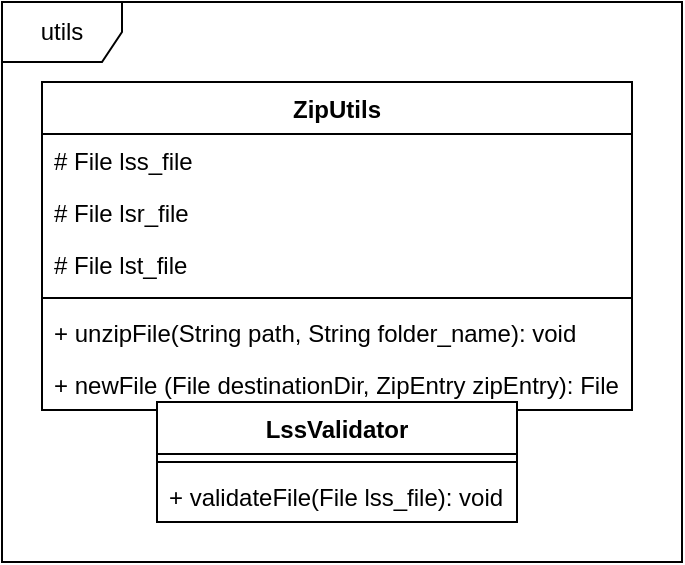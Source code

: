 <mxfile version="14.6.13" type="device"><diagram id="HKoT06aQce-Vnku4ZiUC" name="Page-1"><mxGraphModel dx="1422" dy="880" grid="1" gridSize="10" guides="1" tooltips="1" connect="1" arrows="1" fold="1" page="1" pageScale="1" pageWidth="850" pageHeight="1100" math="0" shadow="0"><root><mxCell id="0"/><mxCell id="1" parent="0"/><mxCell id="ehcYKMkj3J96kIKKZRS7-1" value="utils" style="shape=umlFrame;whiteSpace=wrap;html=1;" parent="1" vertex="1"><mxGeometry x="190" y="320" width="340" height="280" as="geometry"/></mxCell><mxCell id="ehcYKMkj3J96kIKKZRS7-2" value="ZipUtils" style="swimlane;fontStyle=1;align=center;verticalAlign=top;childLayout=stackLayout;horizontal=1;startSize=26;horizontalStack=0;resizeParent=1;resizeParentMax=0;resizeLast=0;collapsible=1;marginBottom=0;" parent="1" vertex="1"><mxGeometry x="210" y="360" width="295" height="164" as="geometry"/></mxCell><mxCell id="ehcYKMkj3J96kIKKZRS7-3" value="# File lss_file" style="text;strokeColor=none;fillColor=none;align=left;verticalAlign=top;spacingLeft=4;spacingRight=4;overflow=hidden;rotatable=0;points=[[0,0.5],[1,0.5]];portConstraint=eastwest;" parent="ehcYKMkj3J96kIKKZRS7-2" vertex="1"><mxGeometry y="26" width="295" height="26" as="geometry"/></mxCell><mxCell id="BMAdxIamM1CU5TR4t7ut-1" value="# File lsr_file" style="text;strokeColor=none;fillColor=none;align=left;verticalAlign=top;spacingLeft=4;spacingRight=4;overflow=hidden;rotatable=0;points=[[0,0.5],[1,0.5]];portConstraint=eastwest;" vertex="1" parent="ehcYKMkj3J96kIKKZRS7-2"><mxGeometry y="52" width="295" height="26" as="geometry"/></mxCell><mxCell id="ehcYKMkj3J96kIKKZRS7-6" value="# File lst_file" style="text;strokeColor=none;fillColor=none;align=left;verticalAlign=top;spacingLeft=4;spacingRight=4;overflow=hidden;rotatable=0;points=[[0,0.5],[1,0.5]];portConstraint=eastwest;" parent="ehcYKMkj3J96kIKKZRS7-2" vertex="1"><mxGeometry y="78" width="295" height="26" as="geometry"/></mxCell><mxCell id="ehcYKMkj3J96kIKKZRS7-4" value="" style="line;strokeWidth=1;fillColor=none;align=left;verticalAlign=middle;spacingTop=-1;spacingLeft=3;spacingRight=3;rotatable=0;labelPosition=right;points=[];portConstraint=eastwest;" parent="ehcYKMkj3J96kIKKZRS7-2" vertex="1"><mxGeometry y="104" width="295" height="8" as="geometry"/></mxCell><mxCell id="ehcYKMkj3J96kIKKZRS7-5" value="+ unzipFile(String path, String folder_name): void" style="text;strokeColor=none;fillColor=none;align=left;verticalAlign=top;spacingLeft=4;spacingRight=4;overflow=hidden;rotatable=0;points=[[0,0.5],[1,0.5]];portConstraint=eastwest;" parent="ehcYKMkj3J96kIKKZRS7-2" vertex="1"><mxGeometry y="112" width="295" height="26" as="geometry"/></mxCell><mxCell id="ehcYKMkj3J96kIKKZRS7-7" value="+ newFile (File destinationDir, ZipEntry zipEntry): File" style="text;strokeColor=none;fillColor=none;align=left;verticalAlign=top;spacingLeft=4;spacingRight=4;overflow=hidden;rotatable=0;points=[[0,0.5],[1,0.5]];portConstraint=eastwest;" parent="ehcYKMkj3J96kIKKZRS7-2" vertex="1"><mxGeometry y="138" width="295" height="26" as="geometry"/></mxCell><mxCell id="ehcYKMkj3J96kIKKZRS7-8" value="LssValidator" style="swimlane;fontStyle=1;align=center;verticalAlign=top;childLayout=stackLayout;horizontal=1;startSize=26;horizontalStack=0;resizeParent=1;resizeParentMax=0;resizeLast=0;collapsible=1;marginBottom=0;" parent="1" vertex="1"><mxGeometry x="267.5" y="520" width="180" height="60" as="geometry"/></mxCell><mxCell id="ehcYKMkj3J96kIKKZRS7-10" value="" style="line;strokeWidth=1;fillColor=none;align=left;verticalAlign=middle;spacingTop=-1;spacingLeft=3;spacingRight=3;rotatable=0;labelPosition=right;points=[];portConstraint=eastwest;" parent="ehcYKMkj3J96kIKKZRS7-8" vertex="1"><mxGeometry y="26" width="180" height="8" as="geometry"/></mxCell><mxCell id="ehcYKMkj3J96kIKKZRS7-11" value="+ validateFile(File lss_file): void" style="text;strokeColor=none;fillColor=none;align=left;verticalAlign=top;spacingLeft=4;spacingRight=4;overflow=hidden;rotatable=0;points=[[0,0.5],[1,0.5]];portConstraint=eastwest;" parent="ehcYKMkj3J96kIKKZRS7-8" vertex="1"><mxGeometry y="34" width="180" height="26" as="geometry"/></mxCell></root></mxGraphModel></diagram></mxfile>